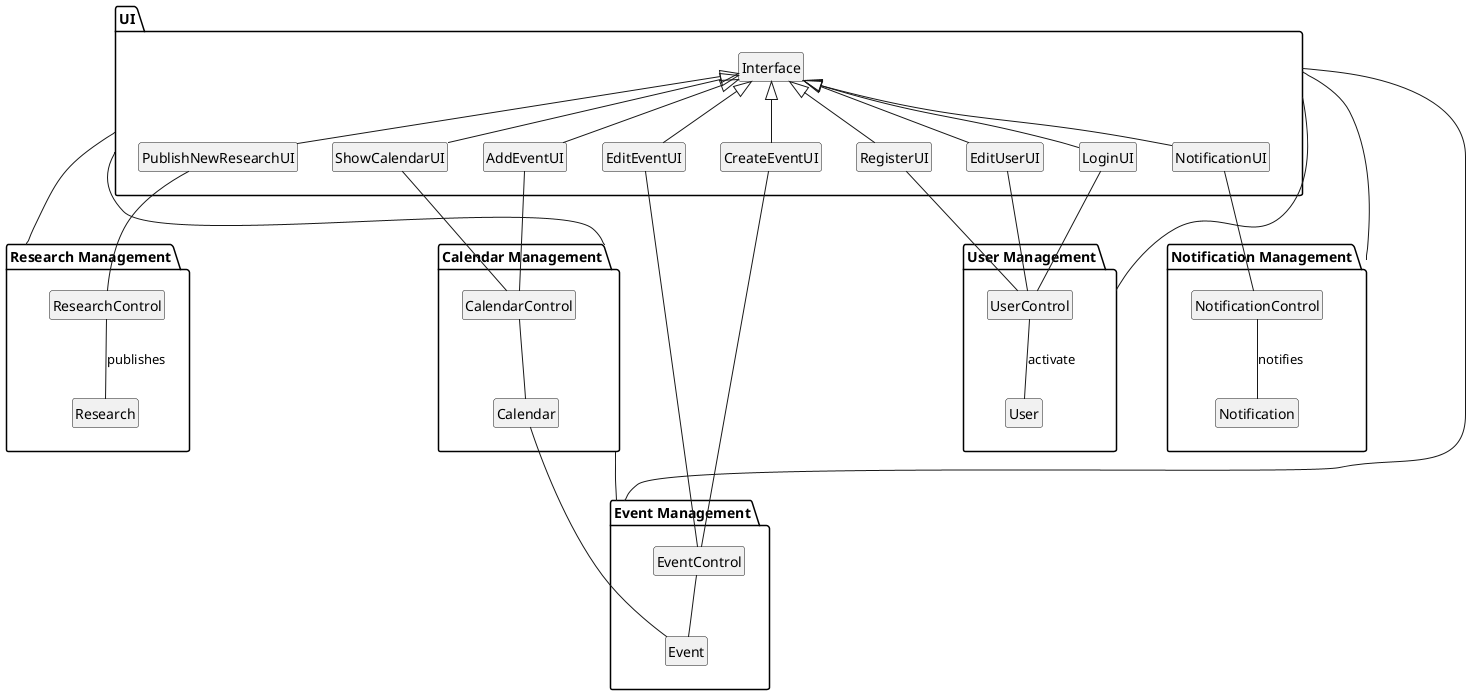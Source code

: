 @startuml clases
hide circle
hide empty members
'skinparam linetype ortho

package "Notification Management" as NotificationManagement{

    class Notification
    class NotificationControl

}

package "Event Management" as EventManagement{

    class Event
    class EventControl

}

package "Research Management" as ResearchManagement{

    class Research
    class ResearchControl

}

package "Calendar Management" as CalendarManagement{

    class Calendar
    class CalendarControl

}

package "User Management" as UserManagement{

    class UserControl
    class User

}

package "UI" {

    class Interface
    class LoginUI
    class RegisterUI
    class ShowCalendarUI
    class AddEventUI
    class NotificationUI
    class CreateEventUI
    class PublishNewResearchUI
    class EditUserUI
    class EditEventUI

}

Interface <|-- LoginUI
Interface <|-- RegisterUI
Interface <|-- ShowCalendarUI
Interface <|-- AddEventUI
Interface <|-- NotificationUI
Interface <|-- EditEventUI
Interface <|-- PublishNewResearchUI
Interface <|-- CreateEventUI
Interface <|-- EditUserUI

LoginUI -- UserControl
RegisterUI -- UserControl
EditUserUI -- UserControl
CreateEventUI -- EventControl
EditEventUI -- EventControl
AddEventUI -- CalendarControl
ShowCalendarUI -- CalendarControl
PublishNewResearchUI -- ResearchControl
NotificationUI -- NotificationControl

UserControl -- User : "activate"
EventControl -- Event
CalendarControl -- Calendar
ResearchControl -- Research : "publishes"
NotificationControl -- Notification : "notifies"
Calendar -- Event

UI -l-- ResearchManagement
UI --- UserManagement
UI --- EventManagement
UI --- CalendarManagement
UI --- NotificationManagement
CalendarManagement --- EventManagement

@enduml
'Hay un poco de programa en tu error 509